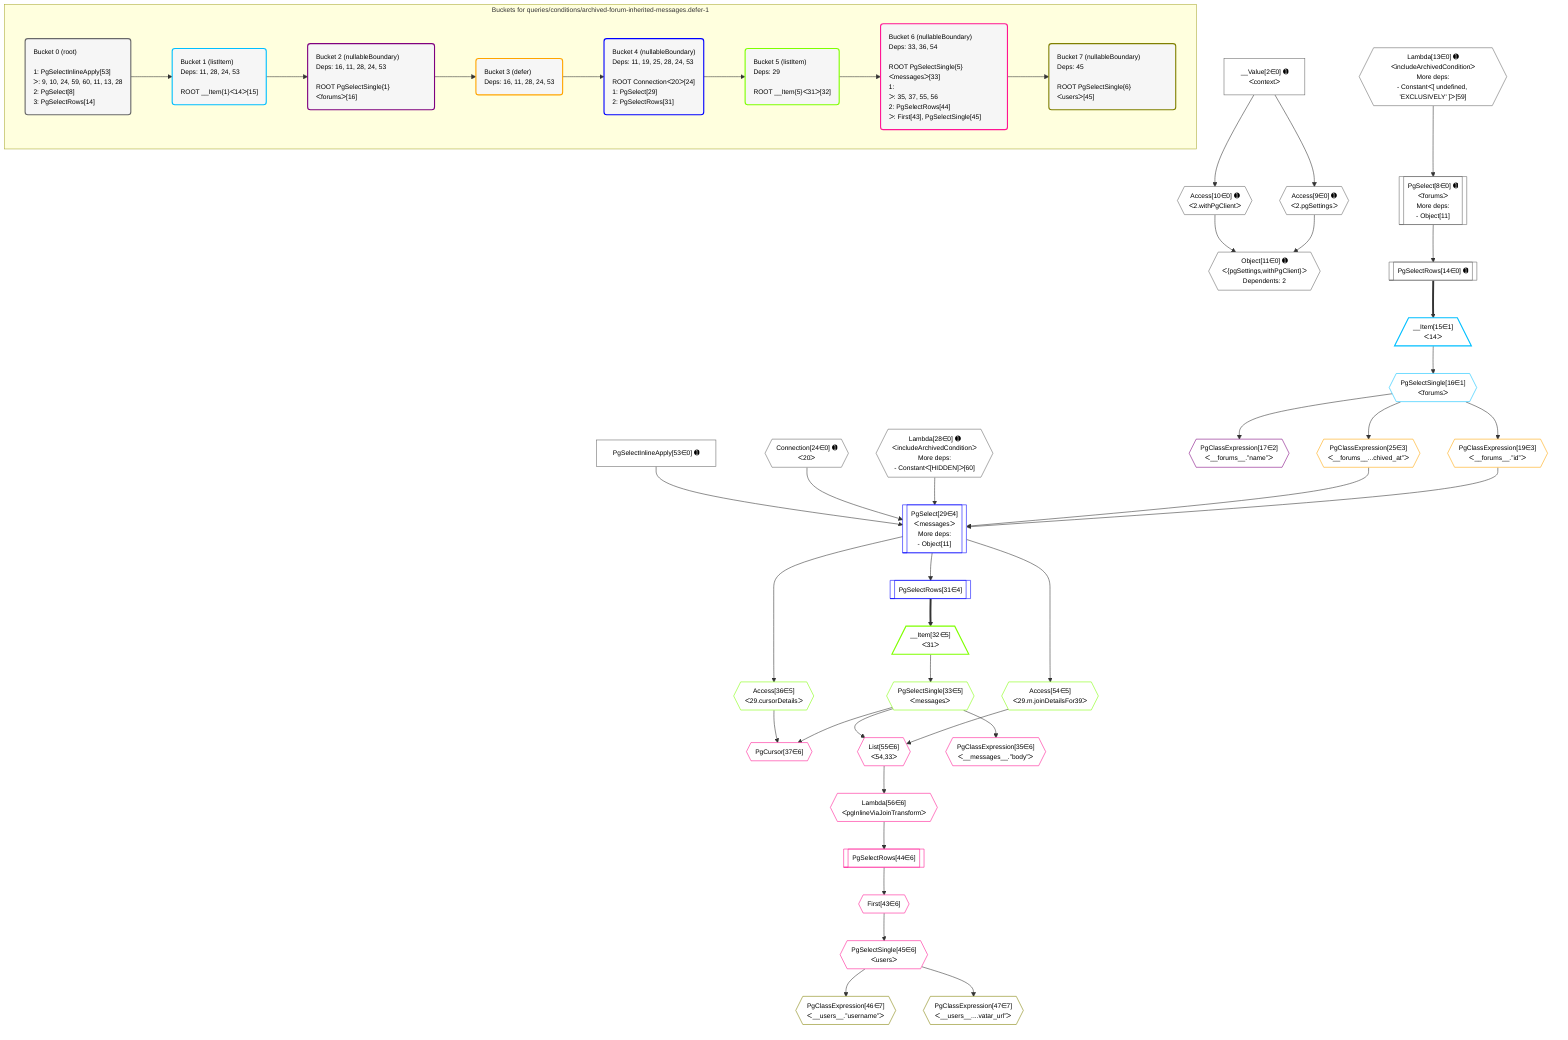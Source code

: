 %%{init: {'themeVariables': { 'fontSize': '12px'}}}%%
graph TD
    classDef path fill:#eee,stroke:#000,color:#000
    classDef plan fill:#fff,stroke-width:1px,color:#000
    classDef itemplan fill:#fff,stroke-width:2px,color:#000
    classDef unbatchedplan fill:#dff,stroke-width:1px,color:#000
    classDef sideeffectplan fill:#fcc,stroke-width:2px,color:#000
    classDef bucket fill:#f6f6f6,color:#000,stroke-width:2px,text-align:left

    subgraph "Buckets for queries/conditions/archived-forum-inherited-messages.defer-1"
    Bucket0("Bucket 0 (root)<br /><br />1: PgSelectInlineApply[53]<br />ᐳ: 9, 10, 24, 59, 60, 11, 13, 28<br />2: PgSelect[8]<br />3: PgSelectRows[14]"):::bucket
    Bucket1("Bucket 1 (listItem)<br />Deps: 11, 28, 24, 53<br /><br />ROOT __Item{1}ᐸ14ᐳ[15]"):::bucket
    Bucket2("Bucket 2 (nullableBoundary)<br />Deps: 16, 11, 28, 24, 53<br /><br />ROOT PgSelectSingle{1}ᐸforumsᐳ[16]"):::bucket
    Bucket3("Bucket 3 (defer)<br />Deps: 16, 11, 28, 24, 53"):::bucket
    Bucket4("Bucket 4 (nullableBoundary)<br />Deps: 11, 19, 25, 28, 24, 53<br /><br />ROOT Connectionᐸ20ᐳ[24]<br />1: PgSelect[29]<br />2: PgSelectRows[31]"):::bucket
    Bucket5("Bucket 5 (listItem)<br />Deps: 29<br /><br />ROOT __Item{5}ᐸ31ᐳ[32]"):::bucket
    Bucket6("Bucket 6 (nullableBoundary)<br />Deps: 33, 36, 54<br /><br />ROOT PgSelectSingle{5}ᐸmessagesᐳ[33]<br />1: <br />ᐳ: 35, 37, 55, 56<br />2: PgSelectRows[44]<br />ᐳ: First[43], PgSelectSingle[45]"):::bucket
    Bucket7("Bucket 7 (nullableBoundary)<br />Deps: 45<br /><br />ROOT PgSelectSingle{6}ᐸusersᐳ[45]"):::bucket
    end
    Bucket0 --> Bucket1
    Bucket1 --> Bucket2
    Bucket2 --> Bucket3
    Bucket3 --> Bucket4
    Bucket4 --> Bucket5
    Bucket5 --> Bucket6
    Bucket6 --> Bucket7

    %% plan dependencies
    PgSelect8[["PgSelect[8∈0] ➊<br />ᐸforumsᐳ<br />More deps:<br />- Object[11]"]]:::plan
    Lambda13{{"Lambda[13∈0] ➊<br />ᐸincludeArchivedConditionᐳ<br />More deps:<br />- Constantᐸ[ undefined, 'EXCLUSIVELY' ]ᐳ[59]"}}:::plan
    Lambda13 --> PgSelect8
    Object11{{"Object[11∈0] ➊<br />ᐸ{pgSettings,withPgClient}ᐳ<br />Dependents: 2"}}:::plan
    Access9{{"Access[9∈0] ➊<br />ᐸ2.pgSettingsᐳ"}}:::plan
    Access10{{"Access[10∈0] ➊<br />ᐸ2.withPgClientᐳ"}}:::plan
    Access9 & Access10 --> Object11
    __Value2["__Value[2∈0] ➊<br />ᐸcontextᐳ"]:::plan
    __Value2 --> Access9
    __Value2 --> Access10
    PgSelectRows14[["PgSelectRows[14∈0] ➊"]]:::plan
    PgSelect8 --> PgSelectRows14
    Lambda28{{"Lambda[28∈0] ➊<br />ᐸincludeArchivedConditionᐳ<br />More deps:<br />- Constantᐸ[HIDDEN]ᐳ[60]"}}:::plan
    Connection24{{"Connection[24∈0] ➊<br />ᐸ20ᐳ"}}:::plan
    PgSelectInlineApply53["PgSelectInlineApply[53∈0] ➊"]:::plan
    __Item15[/"__Item[15∈1]<br />ᐸ14ᐳ"\]:::itemplan
    PgSelectRows14 ==> __Item15
    PgSelectSingle16{{"PgSelectSingle[16∈1]<br />ᐸforumsᐳ"}}:::plan
    __Item15 --> PgSelectSingle16
    PgClassExpression17{{"PgClassExpression[17∈2]<br />ᐸ__forums__.”name”ᐳ"}}:::plan
    PgSelectSingle16 --> PgClassExpression17
    PgClassExpression19{{"PgClassExpression[19∈3]<br />ᐸ__forums__.”id”ᐳ"}}:::plan
    PgSelectSingle16 --> PgClassExpression19
    PgClassExpression25{{"PgClassExpression[25∈3]<br />ᐸ__forums__...chived_at”ᐳ"}}:::plan
    PgSelectSingle16 --> PgClassExpression25
    PgSelect29[["PgSelect[29∈4]<br />ᐸmessagesᐳ<br />More deps:<br />- Object[11]"]]:::plan
    PgClassExpression19 & PgClassExpression25 & Lambda28 & Connection24 & PgSelectInlineApply53 --> PgSelect29
    PgSelectRows31[["PgSelectRows[31∈4]"]]:::plan
    PgSelect29 --> PgSelectRows31
    __Item32[/"__Item[32∈5]<br />ᐸ31ᐳ"\]:::itemplan
    PgSelectRows31 ==> __Item32
    PgSelectSingle33{{"PgSelectSingle[33∈5]<br />ᐸmessagesᐳ"}}:::plan
    __Item32 --> PgSelectSingle33
    Access36{{"Access[36∈5]<br />ᐸ29.cursorDetailsᐳ"}}:::plan
    PgSelect29 --> Access36
    Access54{{"Access[54∈5]<br />ᐸ29.m.joinDetailsFor39ᐳ"}}:::plan
    PgSelect29 --> Access54
    PgCursor37{{"PgCursor[37∈6]"}}:::plan
    PgSelectSingle33 & Access36 --> PgCursor37
    List55{{"List[55∈6]<br />ᐸ54,33ᐳ"}}:::plan
    Access54 & PgSelectSingle33 --> List55
    PgClassExpression35{{"PgClassExpression[35∈6]<br />ᐸ__messages__.”body”ᐳ"}}:::plan
    PgSelectSingle33 --> PgClassExpression35
    First43{{"First[43∈6]"}}:::plan
    PgSelectRows44[["PgSelectRows[44∈6]"]]:::plan
    PgSelectRows44 --> First43
    Lambda56{{"Lambda[56∈6]<br />ᐸpgInlineViaJoinTransformᐳ"}}:::plan
    Lambda56 --> PgSelectRows44
    PgSelectSingle45{{"PgSelectSingle[45∈6]<br />ᐸusersᐳ"}}:::plan
    First43 --> PgSelectSingle45
    List55 --> Lambda56
    PgClassExpression46{{"PgClassExpression[46∈7]<br />ᐸ__users__.”username”ᐳ"}}:::plan
    PgSelectSingle45 --> PgClassExpression46
    PgClassExpression47{{"PgClassExpression[47∈7]<br />ᐸ__users__....vatar_url”ᐳ"}}:::plan
    PgSelectSingle45 --> PgClassExpression47

    %% define steps
    classDef bucket0 stroke:#696969
    class Bucket0,__Value2,PgSelect8,Access9,Access10,Object11,Lambda13,PgSelectRows14,Connection24,Lambda28,PgSelectInlineApply53 bucket0
    classDef bucket1 stroke:#00bfff
    class Bucket1,__Item15,PgSelectSingle16 bucket1
    classDef bucket2 stroke:#7f007f
    class Bucket2,PgClassExpression17 bucket2
    classDef bucket3 stroke:#ffa500
    class Bucket3,PgClassExpression19,PgClassExpression25 bucket3
    classDef bucket4 stroke:#0000ff
    class Bucket4,PgSelect29,PgSelectRows31 bucket4
    classDef bucket5 stroke:#7fff00
    class Bucket5,__Item32,PgSelectSingle33,Access36,Access54 bucket5
    classDef bucket6 stroke:#ff1493
    class Bucket6,PgClassExpression35,PgCursor37,First43,PgSelectRows44,PgSelectSingle45,List55,Lambda56 bucket6
    classDef bucket7 stroke:#808000
    class Bucket7,PgClassExpression46,PgClassExpression47 bucket7